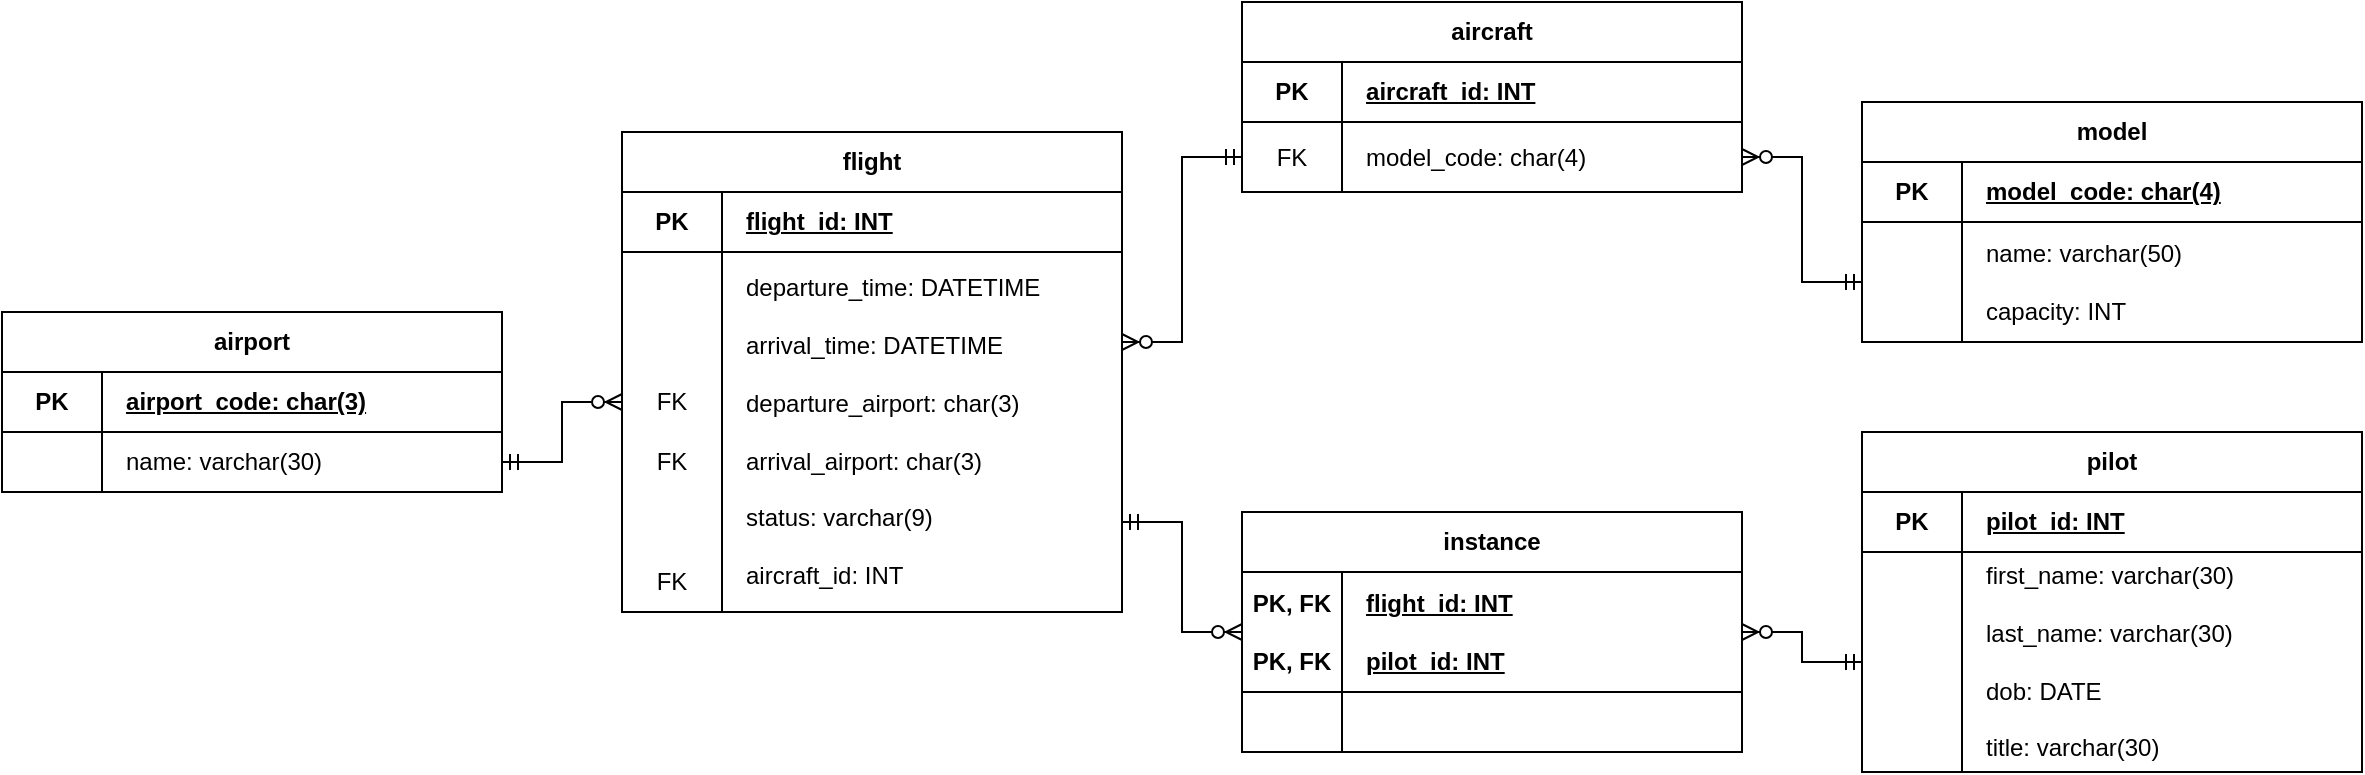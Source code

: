 <mxfile version="22.1.8" type="github">
  <diagram id="R2lEEEUBdFMjLlhIrx00" name="Page-1">
    <mxGraphModel dx="2524" dy="738" grid="1" gridSize="10" guides="1" tooltips="1" connect="1" arrows="1" fold="1" page="1" pageScale="1" pageWidth="850" pageHeight="1100" math="0" shadow="0" extFonts="Permanent Marker^https://fonts.googleapis.com/css?family=Permanent+Marker">
      <root>
        <mxCell id="0" />
        <mxCell id="1" parent="0" />
        <mxCell id="ir4UWvBM02QtJO0HviSu-25" value="&lt;b style=&quot;&quot;&gt;&lt;i&gt;&amp;nbsp; &amp;nbsp;&lt;/i&gt;&lt;u&gt;aircraft_id: INT&lt;/u&gt;&lt;/b&gt;" style="rounded=0;whiteSpace=wrap;html=1;fillColor=none;align=left;" parent="1" vertex="1">
          <mxGeometry x="160" y="165" width="200" height="30" as="geometry" />
        </mxCell>
        <mxCell id="ir4UWvBM02QtJO0HviSu-26" value="&lt;b&gt;PK&lt;/b&gt;" style="rounded=0;whiteSpace=wrap;html=1;fillColor=none;" parent="1" vertex="1">
          <mxGeometry x="110" y="165" width="50" height="30" as="geometry" />
        </mxCell>
        <mxCell id="ir4UWvBM02QtJO0HviSu-27" value="" style="rounded=0;whiteSpace=wrap;html=1;fillColor=none;" parent="1" vertex="1">
          <mxGeometry x="110" y="195" width="50" height="35" as="geometry" />
        </mxCell>
        <mxCell id="ir4UWvBM02QtJO0HviSu-28" value="&amp;nbsp; &amp;nbsp;model_code: char(4)" style="rounded=0;whiteSpace=wrap;html=1;fillColor=none;align=left;" parent="1" vertex="1">
          <mxGeometry x="160" y="195" width="200" height="35" as="geometry" />
        </mxCell>
        <mxCell id="ir4UWvBM02QtJO0HviSu-29" value="&lt;b&gt;aircraft&lt;/b&gt;" style="rounded=0;whiteSpace=wrap;html=1;fillColor=none;" parent="1" vertex="1">
          <mxGeometry x="110" y="135" width="250" height="30" as="geometry" />
        </mxCell>
        <mxCell id="ir4UWvBM02QtJO0HviSu-42" value="&lt;b style=&quot;&quot;&gt;&lt;i&gt;&amp;nbsp; &amp;nbsp;&lt;/i&gt;&lt;u&gt;flight_id: INT&lt;/u&gt;&lt;/b&gt;" style="rounded=0;whiteSpace=wrap;html=1;fillColor=none;align=left;" parent="1" vertex="1">
          <mxGeometry x="-150" y="230" width="200" height="30" as="geometry" />
        </mxCell>
        <mxCell id="ir4UWvBM02QtJO0HviSu-43" value="&lt;b&gt;PK&lt;/b&gt;" style="rounded=0;whiteSpace=wrap;html=1;fillColor=none;" parent="1" vertex="1">
          <mxGeometry x="-200" y="230" width="50" height="30" as="geometry" />
        </mxCell>
        <mxCell id="ir4UWvBM02QtJO0HviSu-44" value="" style="rounded=0;whiteSpace=wrap;html=1;fillColor=none;" parent="1" vertex="1">
          <mxGeometry x="-200" y="260" width="50" height="180" as="geometry" />
        </mxCell>
        <mxCell id="ir4UWvBM02QtJO0HviSu-45" value="&amp;nbsp; &amp;nbsp;departure_time: DATETIME&lt;br&gt;&lt;br&gt;&amp;nbsp; &amp;nbsp;arrival_time: DATETIME&lt;br&gt;&lt;br&gt;&amp;nbsp; &amp;nbsp;departure_airport: char(3)&lt;br&gt;&lt;br&gt;&amp;nbsp; &amp;nbsp;arrival_airport: char(3)&lt;br&gt;&lt;br&gt;&amp;nbsp; &amp;nbsp;status: varchar(9)&lt;br&gt;&lt;br&gt;&amp;nbsp; &amp;nbsp;aircraft_id: INT" style="rounded=0;whiteSpace=wrap;html=1;fillColor=none;align=left;" parent="1" vertex="1">
          <mxGeometry x="-150" y="260" width="200" height="180" as="geometry" />
        </mxCell>
        <mxCell id="ir4UWvBM02QtJO0HviSu-46" value="&lt;b&gt;flight&lt;/b&gt;" style="rounded=0;whiteSpace=wrap;html=1;fillColor=none;" parent="1" vertex="1">
          <mxGeometry x="-200" y="200" width="250" height="30" as="geometry" />
        </mxCell>
        <mxCell id="ir4UWvBM02QtJO0HviSu-47" value="&lt;b style=&quot;&quot;&gt;&lt;i&gt;&amp;nbsp; &amp;nbsp;&lt;/i&gt;&lt;u&gt;pilot_id: INT&lt;/u&gt;&lt;/b&gt;" style="rounded=0;whiteSpace=wrap;html=1;fillColor=none;align=left;" parent="1" vertex="1">
          <mxGeometry x="470" y="380" width="200" height="30" as="geometry" />
        </mxCell>
        <mxCell id="ir4UWvBM02QtJO0HviSu-48" value="&lt;b&gt;PK&lt;/b&gt;" style="rounded=0;whiteSpace=wrap;html=1;fillColor=none;" parent="1" vertex="1">
          <mxGeometry x="420" y="380" width="50" height="30" as="geometry" />
        </mxCell>
        <mxCell id="ir4UWvBM02QtJO0HviSu-49" value="" style="rounded=0;whiteSpace=wrap;html=1;fillColor=none;" parent="1" vertex="1">
          <mxGeometry x="420" y="410" width="50" height="110" as="geometry" />
        </mxCell>
        <mxCell id="ir4UWvBM02QtJO0HviSu-50" value="&amp;nbsp; &amp;nbsp;first_name: varchar(30)&lt;br&gt;&lt;br&gt;&amp;nbsp; &amp;nbsp;last_name: varchar(30)&lt;br&gt;&lt;br&gt;&amp;nbsp; &amp;nbsp;dob: DATE&lt;br&gt;&lt;br&gt;&amp;nbsp; &amp;nbsp;title: varchar(30)" style="rounded=0;whiteSpace=wrap;html=1;fillColor=none;align=left;" parent="1" vertex="1">
          <mxGeometry x="470" y="410" width="200" height="110" as="geometry" />
        </mxCell>
        <mxCell id="ir4UWvBM02QtJO0HviSu-51" value="&lt;b&gt;pilot&lt;/b&gt;" style="rounded=0;whiteSpace=wrap;html=1;fillColor=none;" parent="1" vertex="1">
          <mxGeometry x="420" y="350" width="250" height="30" as="geometry" />
        </mxCell>
        <mxCell id="ir4UWvBM02QtJO0HviSu-57" value="&amp;nbsp; &amp;nbsp;&lt;b&gt;&lt;u&gt;flight_id: INT&lt;/u&gt;&lt;br&gt;&lt;br&gt;&amp;nbsp; &amp;nbsp;&lt;u&gt;pilot_id: INT&lt;/u&gt;&lt;br&gt;&lt;/b&gt;" style="rounded=0;whiteSpace=wrap;html=1;fillColor=none;align=left;" parent="1" vertex="1">
          <mxGeometry x="160" y="420" width="200" height="60" as="geometry" />
        </mxCell>
        <mxCell id="ir4UWvBM02QtJO0HviSu-58" value="&lt;b&gt;PK, FK&lt;br&gt;&lt;br&gt;PK, FK&lt;br&gt;&lt;/b&gt;" style="rounded=0;whiteSpace=wrap;html=1;fillColor=none;" parent="1" vertex="1">
          <mxGeometry x="110" y="420" width="50" height="60" as="geometry" />
        </mxCell>
        <mxCell id="ir4UWvBM02QtJO0HviSu-59" value="" style="rounded=0;whiteSpace=wrap;html=1;fillColor=none;" parent="1" vertex="1">
          <mxGeometry x="110" y="480" width="50" height="30" as="geometry" />
        </mxCell>
        <mxCell id="ir4UWvBM02QtJO0HviSu-60" value="" style="rounded=0;whiteSpace=wrap;html=1;fillColor=none;align=left;" parent="1" vertex="1">
          <mxGeometry x="160" y="480" width="200" height="30" as="geometry" />
        </mxCell>
        <mxCell id="ir4UWvBM02QtJO0HviSu-61" value="&lt;b&gt;instance&lt;/b&gt;" style="rounded=0;whiteSpace=wrap;html=1;fillColor=none;" parent="1" vertex="1">
          <mxGeometry x="110" y="390" width="250" height="30" as="geometry" />
        </mxCell>
        <mxCell id="ir4UWvBM02QtJO0HviSu-62" value="&lt;i style=&quot;font-weight: bold;&quot;&gt;&amp;nbsp; &amp;nbsp;&lt;/i&gt;&lt;u style=&quot;&quot;&gt;&lt;b&gt;model_code: char(4)&lt;/b&gt;&lt;/u&gt;" style="rounded=0;whiteSpace=wrap;html=1;fillColor=none;align=left;" parent="1" vertex="1">
          <mxGeometry x="470" y="215" width="200" height="30" as="geometry" />
        </mxCell>
        <mxCell id="ir4UWvBM02QtJO0HviSu-63" value="&lt;b&gt;PK&lt;/b&gt;" style="rounded=0;whiteSpace=wrap;html=1;fillColor=none;" parent="1" vertex="1">
          <mxGeometry x="420" y="215" width="50" height="30" as="geometry" />
        </mxCell>
        <mxCell id="ir4UWvBM02QtJO0HviSu-64" value="" style="rounded=0;whiteSpace=wrap;html=1;fillColor=none;" parent="1" vertex="1">
          <mxGeometry x="420" y="245" width="50" height="60" as="geometry" />
        </mxCell>
        <mxCell id="ir4UWvBM02QtJO0HviSu-65" value="&amp;nbsp; &amp;nbsp;name: varchar(50)&lt;br&gt;&lt;br&gt;&amp;nbsp; &amp;nbsp;capacity: INT" style="rounded=0;whiteSpace=wrap;html=1;fillColor=none;align=left;" parent="1" vertex="1">
          <mxGeometry x="470" y="245" width="200" height="60" as="geometry" />
        </mxCell>
        <mxCell id="ir4UWvBM02QtJO0HviSu-66" value="&lt;b&gt;model&lt;/b&gt;" style="rounded=0;whiteSpace=wrap;html=1;fillColor=none;" parent="1" vertex="1">
          <mxGeometry x="420" y="185" width="250" height="30" as="geometry" />
        </mxCell>
        <mxCell id="ir4UWvBM02QtJO0HviSu-68" value="FK" style="rounded=0;whiteSpace=wrap;html=1;fillColor=none;strokeColor=none;" parent="1" vertex="1">
          <mxGeometry x="110" y="197.5" width="50" height="30" as="geometry" />
        </mxCell>
        <mxCell id="ir4UWvBM02QtJO0HviSu-78" value="FK" style="rounded=0;whiteSpace=wrap;html=1;fillColor=none;strokeColor=none;" parent="1" vertex="1">
          <mxGeometry x="-200" y="410" width="50" height="30" as="geometry" />
        </mxCell>
        <mxCell id="ir4UWvBM02QtJO0HviSu-80" value="" style="edgeStyle=entityRelationEdgeStyle;fontSize=12;html=1;endArrow=ERzeroToMany;startArrow=ERmandOne;rounded=0;entryX=1;entryY=0.5;entryDx=0;entryDy=0;exitX=0;exitY=0.5;exitDx=0;exitDy=0;" parent="1" source="ir4UWvBM02QtJO0HviSu-64" target="ir4UWvBM02QtJO0HviSu-28" edge="1">
          <mxGeometry width="100" height="100" relative="1" as="geometry">
            <mxPoint x="370" y="320" as="sourcePoint" />
            <mxPoint x="470" y="220" as="targetPoint" />
          </mxGeometry>
        </mxCell>
        <mxCell id="ir4UWvBM02QtJO0HviSu-84" value="" style="edgeStyle=entityRelationEdgeStyle;fontSize=12;html=1;endArrow=ERzeroToMany;startArrow=ERmandOne;rounded=0;exitX=0;exitY=0.5;exitDx=0;exitDy=0;entryX=1;entryY=0.25;entryDx=0;entryDy=0;" parent="1" source="ir4UWvBM02QtJO0HviSu-27" target="ir4UWvBM02QtJO0HviSu-45" edge="1">
          <mxGeometry width="100" height="100" relative="1" as="geometry">
            <mxPoint x="-10" y="390" as="sourcePoint" />
            <mxPoint x="130" y="330" as="targetPoint" />
          </mxGeometry>
        </mxCell>
        <mxCell id="ir4UWvBM02QtJO0HviSu-85" value="" style="edgeStyle=entityRelationEdgeStyle;fontSize=12;html=1;endArrow=ERzeroToMany;startArrow=ERmandOne;rounded=0;entryX=0;entryY=0.5;entryDx=0;entryDy=0;exitX=1;exitY=0.75;exitDx=0;exitDy=0;" parent="1" source="ir4UWvBM02QtJO0HviSu-45" target="ir4UWvBM02QtJO0HviSu-58" edge="1">
          <mxGeometry width="100" height="100" relative="1" as="geometry">
            <mxPoint x="110" y="410" as="sourcePoint" />
            <mxPoint x="280" y="260" as="targetPoint" />
            <Array as="points">
              <mxPoint x="90" y="380" />
              <mxPoint x="-50" y="380" />
            </Array>
          </mxGeometry>
        </mxCell>
        <mxCell id="ir4UWvBM02QtJO0HviSu-89" value="" style="edgeStyle=entityRelationEdgeStyle;fontSize=12;html=1;endArrow=ERzeroToMany;startArrow=ERmandOne;rounded=0;entryX=1;entryY=0.5;entryDx=0;entryDy=0;exitX=0;exitY=0.5;exitDx=0;exitDy=0;" parent="1" source="ir4UWvBM02QtJO0HviSu-49" target="ir4UWvBM02QtJO0HviSu-57" edge="1">
          <mxGeometry width="100" height="100" relative="1" as="geometry">
            <mxPoint x="190" y="510" as="sourcePoint" />
            <mxPoint x="290" y="410" as="targetPoint" />
          </mxGeometry>
        </mxCell>
        <mxCell id="vELmG8DF15X5LQoGDyiL-1" value="&lt;b&gt;&amp;nbsp; &amp;nbsp;&lt;u&gt;airport_code: char(3)&lt;/u&gt;&lt;br&gt;&lt;/b&gt;" style="rounded=0;whiteSpace=wrap;html=1;fillColor=none;align=left;" parent="1" vertex="1">
          <mxGeometry x="-460" y="320" width="200" height="30" as="geometry" />
        </mxCell>
        <mxCell id="vELmG8DF15X5LQoGDyiL-2" value="&lt;b&gt;PK&lt;br&gt;&lt;/b&gt;" style="rounded=0;whiteSpace=wrap;html=1;fillColor=none;" parent="1" vertex="1">
          <mxGeometry x="-510" y="320" width="50" height="30" as="geometry" />
        </mxCell>
        <mxCell id="vELmG8DF15X5LQoGDyiL-3" value="" style="rounded=0;whiteSpace=wrap;html=1;fillColor=none;" parent="1" vertex="1">
          <mxGeometry x="-510" y="350" width="50" height="30" as="geometry" />
        </mxCell>
        <mxCell id="vELmG8DF15X5LQoGDyiL-4" value="&amp;nbsp; &amp;nbsp;name: varchar(30)" style="rounded=0;whiteSpace=wrap;html=1;fillColor=none;align=left;" parent="1" vertex="1">
          <mxGeometry x="-460" y="350" width="200" height="30" as="geometry" />
        </mxCell>
        <mxCell id="vELmG8DF15X5LQoGDyiL-5" value="&lt;b&gt;airport&lt;/b&gt;" style="rounded=0;whiteSpace=wrap;html=1;fillColor=none;" parent="1" vertex="1">
          <mxGeometry x="-510" y="290" width="250" height="30" as="geometry" />
        </mxCell>
        <mxCell id="vELmG8DF15X5LQoGDyiL-10" value="FK" style="rounded=0;whiteSpace=wrap;html=1;fillColor=none;strokeColor=none;" parent="1" vertex="1">
          <mxGeometry x="-200" y="350" width="50" height="30" as="geometry" />
        </mxCell>
        <mxCell id="vELmG8DF15X5LQoGDyiL-11" value="FK" style="rounded=0;whiteSpace=wrap;html=1;fillColor=none;strokeColor=none;" parent="1" vertex="1">
          <mxGeometry x="-200" y="320" width="50" height="30" as="geometry" />
        </mxCell>
        <mxCell id="vELmG8DF15X5LQoGDyiL-14" value="" style="edgeStyle=entityRelationEdgeStyle;fontSize=12;html=1;endArrow=ERzeroToMany;startArrow=ERmandOne;rounded=0;exitX=1;exitY=0.5;exitDx=0;exitDy=0;entryX=0;entryY=0.5;entryDx=0;entryDy=0;" parent="1" source="vELmG8DF15X5LQoGDyiL-4" target="vELmG8DF15X5LQoGDyiL-11" edge="1">
          <mxGeometry width="100" height="100" relative="1" as="geometry">
            <mxPoint x="-300" y="227.5" as="sourcePoint" />
            <mxPoint x="-200" y="127.5" as="targetPoint" />
          </mxGeometry>
        </mxCell>
      </root>
    </mxGraphModel>
  </diagram>
</mxfile>
